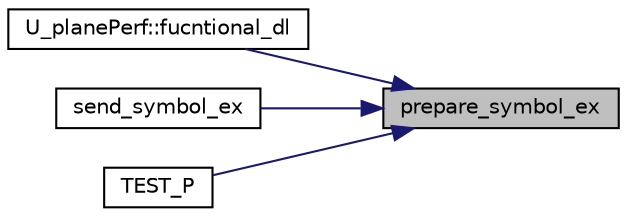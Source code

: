 digraph "prepare_symbol_ex"
{
 // LATEX_PDF_SIZE
  edge [fontname="Helvetica",fontsize="10",labelfontname="Helvetica",labelfontsize="10"];
  node [fontname="Helvetica",fontsize="10",shape=record];
  rankdir="RL";
  Node1 [label="prepare_symbol_ex",height=0.2,width=0.4,color="black", fillcolor="grey75", style="filled", fontcolor="black",tooltip=" "];
  Node1 -> Node2 [dir="back",color="midnightblue",fontsize="10",style="solid",fontname="Helvetica"];
  Node2 [label="U_planePerf::fucntional_dl",height=0.2,width=0.4,color="black", fillcolor="white", style="filled",URL="$class_u__plane_perf.html#aa2fb15367f40188e0a2d2c15fa6ad124",tooltip=" "];
  Node1 -> Node3 [dir="back",color="midnightblue",fontsize="10",style="solid",fontname="Helvetica"];
  Node3 [label="send_symbol_ex",height=0.2,width=0.4,color="black", fillcolor="white", style="filled",URL="$xran__common_8h.html#ab67b9cc6e54d8ba3945b265b47af743c",tooltip=" "];
  Node1 -> Node4 [dir="back",color="midnightblue",fontsize="10",style="solid",fontname="Helvetica"];
  Node4 [label="TEST_P",height=0.2,width=0.4,color="black", fillcolor="white", style="filled",URL="$u__plane__functional_8cc.html#a17e5d82ac5aec3860b1324a80fda79ed",tooltip=" "];
}
